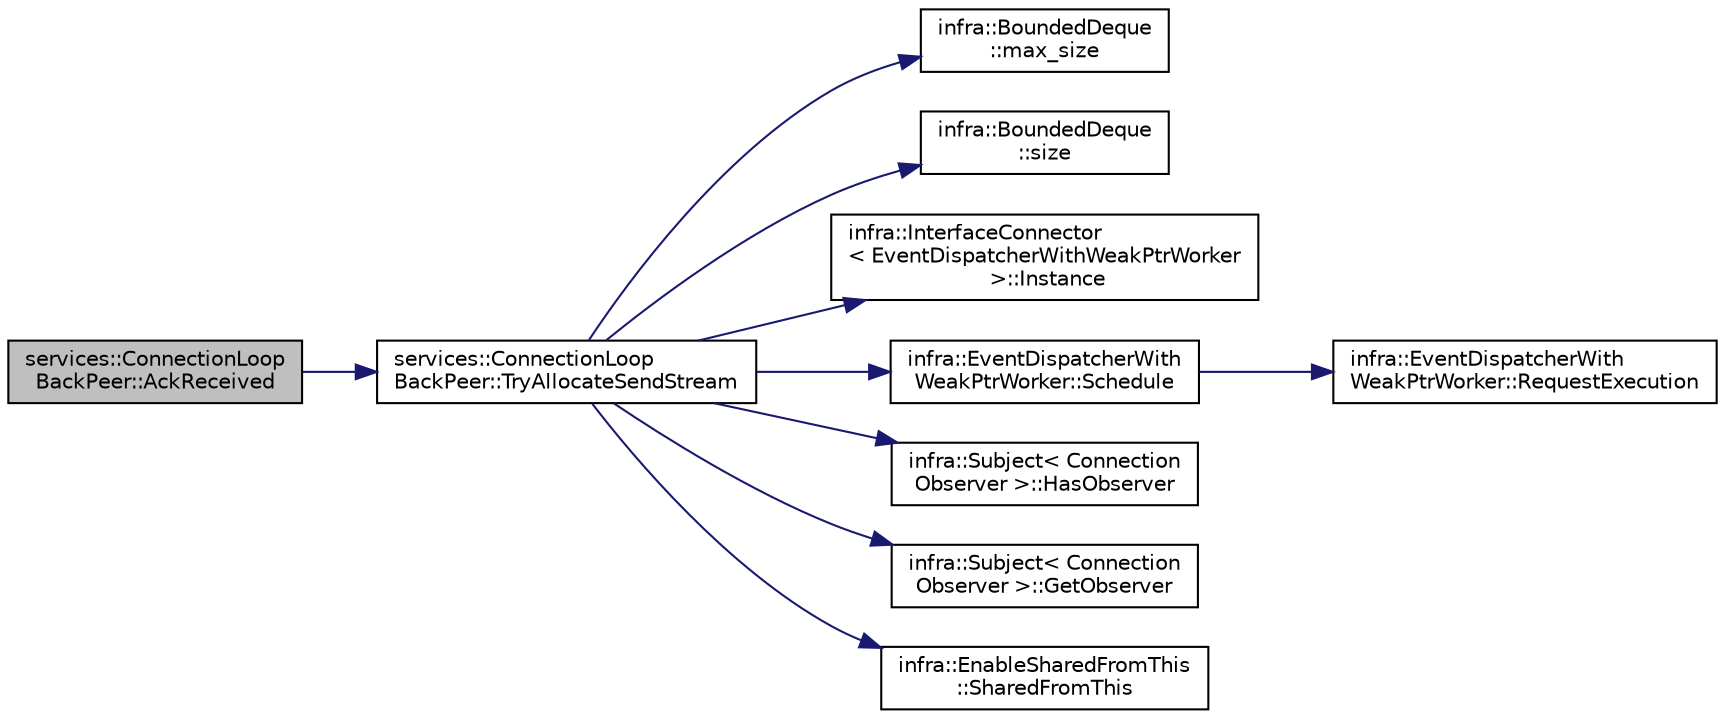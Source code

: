 digraph "services::ConnectionLoopBackPeer::AckReceived"
{
 // INTERACTIVE_SVG=YES
  edge [fontname="Helvetica",fontsize="10",labelfontname="Helvetica",labelfontsize="10"];
  node [fontname="Helvetica",fontsize="10",shape=record];
  rankdir="LR";
  Node5 [label="services::ConnectionLoop\lBackPeer::AckReceived",height=0.2,width=0.4,color="black", fillcolor="grey75", style="filled", fontcolor="black"];
  Node5 -> Node6 [color="midnightblue",fontsize="10",style="solid",fontname="Helvetica"];
  Node6 [label="services::ConnectionLoop\lBackPeer::TryAllocateSendStream",height=0.2,width=0.4,color="black", fillcolor="white", style="filled",URL="$d7/dff/classservices_1_1_connection_loop_back_peer.html#a528630a5375980eac12f332716eeae36"];
  Node6 -> Node7 [color="midnightblue",fontsize="10",style="solid",fontname="Helvetica"];
  Node7 [label="infra::BoundedDeque\l::max_size",height=0.2,width=0.4,color="black", fillcolor="white", style="filled",URL="$d5/db7/classinfra_1_1_bounded_deque.html#a092bec48cdf6aeba4065e1c9c44f37cd"];
  Node6 -> Node8 [color="midnightblue",fontsize="10",style="solid",fontname="Helvetica"];
  Node8 [label="infra::BoundedDeque\l::size",height=0.2,width=0.4,color="black", fillcolor="white", style="filled",URL="$d5/db7/classinfra_1_1_bounded_deque.html#ac32cda72da6791ea7b4e2244b84c09d4"];
  Node6 -> Node9 [color="midnightblue",fontsize="10",style="solid",fontname="Helvetica"];
  Node9 [label="infra::InterfaceConnector\l\< EventDispatcherWithWeakPtrWorker\l \>::Instance",height=0.2,width=0.4,color="black", fillcolor="white", style="filled",URL="$d3/d0e/classinfra_1_1_interface_connector.html#aed1d9e952d3d0dfa68e59ee4e868b380"];
  Node6 -> Node10 [color="midnightblue",fontsize="10",style="solid",fontname="Helvetica"];
  Node10 [label="infra::EventDispatcherWith\lWeakPtrWorker::Schedule",height=0.2,width=0.4,color="black", fillcolor="white", style="filled",URL="$de/d88/classinfra_1_1_event_dispatcher_with_weak_ptr_worker.html#a0444150202eeeeb51399634d6e24b13b"];
  Node10 -> Node11 [color="midnightblue",fontsize="10",style="solid",fontname="Helvetica"];
  Node11 [label="infra::EventDispatcherWith\lWeakPtrWorker::RequestExecution",height=0.2,width=0.4,color="black", fillcolor="white", style="filled",URL="$de/d88/classinfra_1_1_event_dispatcher_with_weak_ptr_worker.html#ac68250c0670ca6c8c2bfadb6cdbadff7"];
  Node6 -> Node12 [color="midnightblue",fontsize="10",style="solid",fontname="Helvetica"];
  Node12 [label="infra::Subject\< Connection\lObserver \>::HasObserver",height=0.2,width=0.4,color="black", fillcolor="white", style="filled",URL="$d1/db2/classinfra_1_1_subject.html#a3b80f877cecbf875626911af65d5a121"];
  Node6 -> Node13 [color="midnightblue",fontsize="10",style="solid",fontname="Helvetica"];
  Node13 [label="infra::Subject\< Connection\lObserver \>::GetObserver",height=0.2,width=0.4,color="black", fillcolor="white", style="filled",URL="$d1/db2/classinfra_1_1_subject.html#ae6779efb6b9b18a7638fef4ce0553466"];
  Node6 -> Node14 [color="midnightblue",fontsize="10",style="solid",fontname="Helvetica"];
  Node14 [label="infra::EnableSharedFromThis\l::SharedFromThis",height=0.2,width=0.4,color="black", fillcolor="white", style="filled",URL="$dd/df1/classinfra_1_1_enable_shared_from_this.html#af905d6b4aef4f252a28b1f4edebc99b3"];
}
